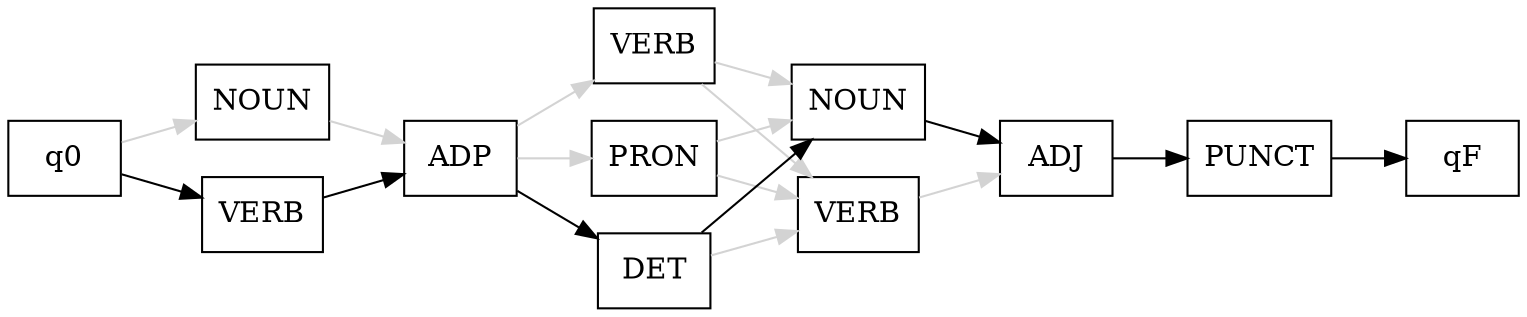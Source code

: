 digraph G {
	rankdir = "LR";
        node [shape="rectangle"];

node1 [ label="q0" ] ; 
node2 [ label="NOUN" ] ; 
node3 [ label="VERB" ] ; 
node4 [ label="ADP" ] ; 
node5 [ label="VERB" ] ; 
node6 [ label="PRON" ] ; 
node7 [ label="DET" ] ; 
node8 [ label="NOUN" ] ; 
node9 [ label="VERB" ] ; 
node10 [ label="ADJ" ] ; 
node11 [ label="PUNCT" ] ; 
node12 [ label="qF" ] ; 

node1 -> node2 [ color="lightgrey" ]; 
node1 -> node3 ; 
node2 -> node4 [ color="lightgrey" ] ;
node3 -> node4 ;
node4 -> node5 [ color="lightgrey" ];
node4 -> node6 [ color="lightgrey" ];
node4 -> node7 ;
node5 -> node8 [ color="lightgrey" ];
node5 -> node9 [ color="lightgrey" ];
node6 -> node8 [ color="lightgrey" ];
node6 -> node9 [ color="lightgrey" ];
node7 -> node8 ;
node7 -> node9 [ color="lightgrey" ];
node8 -> node10 ;
node9 -> node10 [ color="lightgrey" ];
node10 -> node11 ;
node11 -> node12 ;

}
